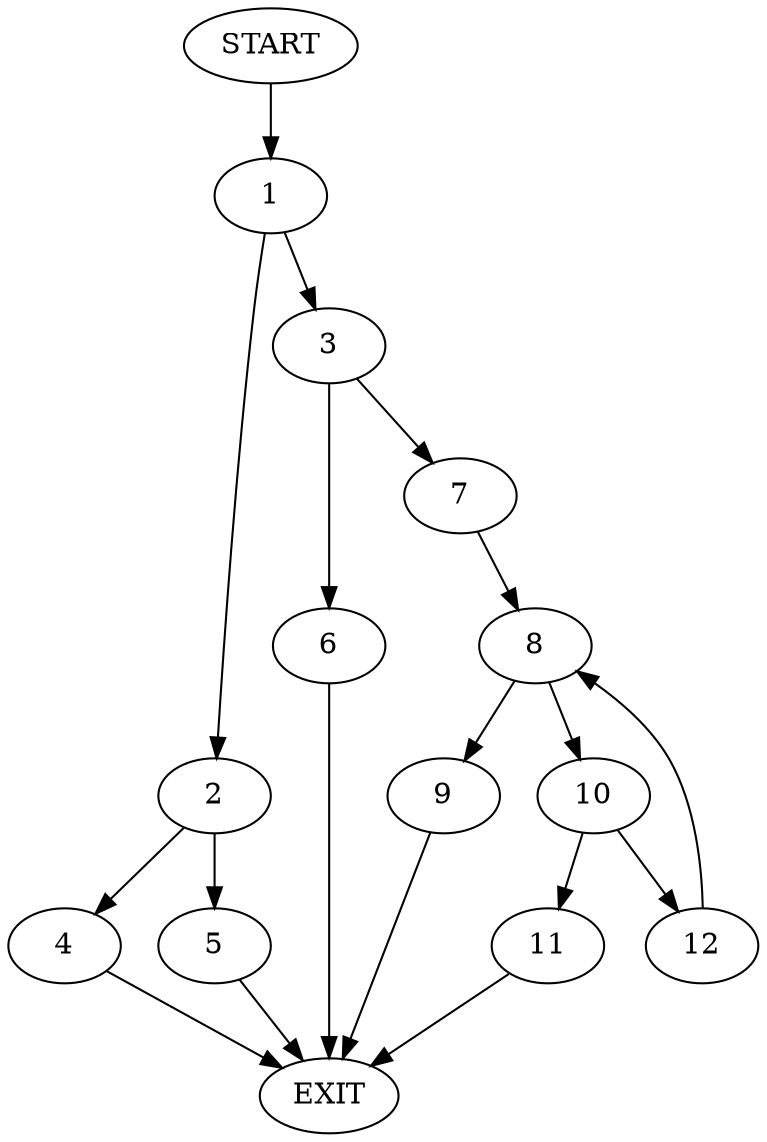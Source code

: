 digraph {
0 [label="START"]
13 [label="EXIT"]
0 -> 1
1 -> 2
1 -> 3
2 -> 4
2 -> 5
3 -> 6
3 -> 7
4 -> 13
5 -> 13
6 -> 13
7 -> 8
8 -> 9
8 -> 10
9 -> 13
10 -> 11
10 -> 12
12 -> 8
11 -> 13
}
